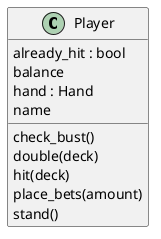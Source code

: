 @startuml classes
set namespaceSeparator none
class "Player" as Player.Player {
  already_hit : bool
  balance
  hand : Hand
  name
  check_bust()
  double(deck)
  hit(deck)
  place_bets(amount)
  stand()
}
@enduml
